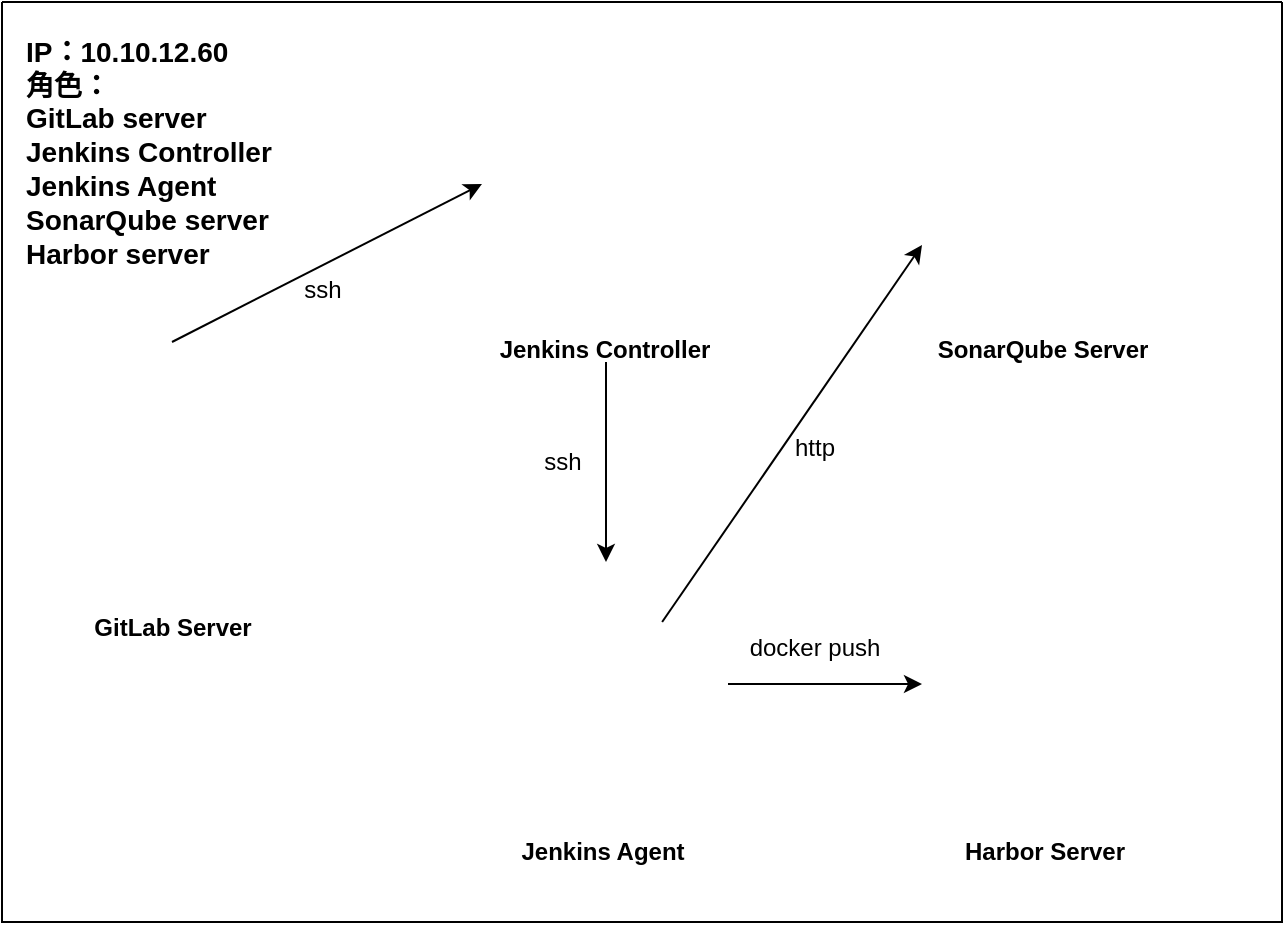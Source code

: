<mxfile version="24.7.10">
  <diagram name="第 1 页" id="wg_gsgTieRWMeHfA81Bx">
    <mxGraphModel dx="1167" dy="1144" grid="1" gridSize="10" guides="1" tooltips="1" connect="1" arrows="1" fold="1" page="1" pageScale="1" pageWidth="1169" pageHeight="827" math="0" shadow="0">
      <root>
        <mxCell id="0" />
        <mxCell id="1" parent="0" />
        <mxCell id="YKLpk6C7b-I6GeiO32yF-1" value="" style="swimlane;startSize=0;" vertex="1" parent="1">
          <mxGeometry x="100" y="240" width="640" height="460" as="geometry" />
        </mxCell>
        <mxCell id="YKLpk6C7b-I6GeiO32yF-3" value="" style="shape=image;verticalLabelPosition=bottom;labelBackgroundColor=default;verticalAlign=top;aspect=fixed;imageAspect=0;image=https://cdn-icons-png.flaticon.com/512/4380/4380600.png;" vertex="1" parent="YKLpk6C7b-I6GeiO32yF-1">
          <mxGeometry x="24" y="170" width="122" height="122" as="geometry" />
        </mxCell>
        <mxCell id="YKLpk6C7b-I6GeiO32yF-4" value="&lt;b style=&quot;font-size: 14px;&quot;&gt;&lt;font style=&quot;font-size: 14px;&quot;&gt;IP：10.10.12.60&lt;/font&gt;&lt;/b&gt;&lt;div style=&quot;font-size: 14px;&quot;&gt;&lt;b&gt;&lt;font style=&quot;font-size: 14px;&quot;&gt;角色：&lt;/font&gt;&lt;/b&gt;&lt;/div&gt;&lt;div style=&quot;font-size: 14px;&quot;&gt;&lt;b&gt;&lt;font style=&quot;font-size: 14px;&quot;&gt;GitLab server&lt;/font&gt;&lt;/b&gt;&lt;/div&gt;&lt;div style=&quot;font-size: 14px;&quot;&gt;&lt;b&gt;&lt;font style=&quot;font-size: 14px;&quot;&gt;Jenkins Controller&lt;/font&gt;&lt;/b&gt;&lt;/div&gt;&lt;div style=&quot;font-size: 14px;&quot;&gt;&lt;b style=&quot;&quot;&gt;&lt;font style=&quot;font-size: 14px;&quot;&gt;Jenkins Agent&lt;/font&gt;&lt;/b&gt;&lt;/div&gt;&lt;div style=&quot;font-size: 14px;&quot;&gt;&lt;b style=&quot;&quot;&gt;&lt;font style=&quot;font-size: 14px;&quot;&gt;SonarQube server&lt;/font&gt;&lt;/b&gt;&lt;/div&gt;&lt;div style=&quot;font-size: 14px;&quot;&gt;&lt;b&gt;Harbor server&lt;/b&gt;&lt;/div&gt;" style="text;html=1;align=left;verticalAlign=middle;resizable=0;points=[];autosize=1;strokeColor=none;fillColor=none;" vertex="1" parent="YKLpk6C7b-I6GeiO32yF-1">
          <mxGeometry x="10" y="10" width="150" height="130" as="geometry" />
        </mxCell>
        <mxCell id="YKLpk6C7b-I6GeiO32yF-5" value="GitLab Server" style="text;html=1;align=center;verticalAlign=middle;resizable=0;points=[];autosize=1;strokeColor=none;fillColor=none;fontStyle=1" vertex="1" parent="YKLpk6C7b-I6GeiO32yF-1">
          <mxGeometry x="35" y="298" width="100" height="30" as="geometry" />
        </mxCell>
        <mxCell id="YKLpk6C7b-I6GeiO32yF-6" value="" style="shape=image;verticalLabelPosition=bottom;labelBackgroundColor=default;verticalAlign=top;aspect=fixed;imageAspect=0;image=https://cdn-icons-png.flaticon.com/512/4380/4380600.png;" vertex="1" parent="YKLpk6C7b-I6GeiO32yF-1">
          <mxGeometry x="240" y="30" width="122" height="122" as="geometry" />
        </mxCell>
        <mxCell id="YKLpk6C7b-I6GeiO32yF-8" value="Jenkins Controller" style="text;html=1;align=center;verticalAlign=middle;resizable=0;points=[];autosize=1;strokeColor=none;fillColor=none;fontStyle=1" vertex="1" parent="YKLpk6C7b-I6GeiO32yF-1">
          <mxGeometry x="241" y="159" width="120" height="30" as="geometry" />
        </mxCell>
        <mxCell id="YKLpk6C7b-I6GeiO32yF-9" value="" style="shape=image;verticalLabelPosition=bottom;labelBackgroundColor=default;verticalAlign=top;aspect=fixed;imageAspect=0;image=https://cdn-icons-png.flaticon.com/512/4380/4380600.png;" vertex="1" parent="YKLpk6C7b-I6GeiO32yF-1">
          <mxGeometry x="241" y="280" width="122" height="122" as="geometry" />
        </mxCell>
        <mxCell id="YKLpk6C7b-I6GeiO32yF-10" value="Jenkins Agent" style="text;html=1;align=center;verticalAlign=middle;resizable=0;points=[];autosize=1;strokeColor=none;fillColor=none;fontStyle=1" vertex="1" parent="YKLpk6C7b-I6GeiO32yF-1">
          <mxGeometry x="250" y="410" width="100" height="30" as="geometry" />
        </mxCell>
        <mxCell id="YKLpk6C7b-I6GeiO32yF-11" value="" style="shape=image;verticalLabelPosition=bottom;labelBackgroundColor=default;verticalAlign=top;aspect=fixed;imageAspect=0;image=https://cdn-icons-png.flaticon.com/512/4380/4380600.png;" vertex="1" parent="YKLpk6C7b-I6GeiO32yF-1">
          <mxGeometry x="460" y="30" width="122" height="122" as="geometry" />
        </mxCell>
        <mxCell id="YKLpk6C7b-I6GeiO32yF-12" value="" style="shape=image;verticalLabelPosition=bottom;labelBackgroundColor=default;verticalAlign=top;aspect=fixed;imageAspect=0;image=https://cdn-icons-png.flaticon.com/512/4380/4380600.png;" vertex="1" parent="YKLpk6C7b-I6GeiO32yF-1">
          <mxGeometry x="460" y="280" width="122" height="122" as="geometry" />
        </mxCell>
        <mxCell id="YKLpk6C7b-I6GeiO32yF-13" value="SonarQube Server" style="text;html=1;align=center;verticalAlign=middle;resizable=0;points=[];autosize=1;strokeColor=none;fillColor=none;fontStyle=1" vertex="1" parent="YKLpk6C7b-I6GeiO32yF-1">
          <mxGeometry x="460" y="159" width="120" height="30" as="geometry" />
        </mxCell>
        <mxCell id="YKLpk6C7b-I6GeiO32yF-14" value="Harbor Server" style="text;html=1;align=center;verticalAlign=middle;resizable=0;points=[];autosize=1;strokeColor=none;fillColor=none;fontStyle=1" vertex="1" parent="YKLpk6C7b-I6GeiO32yF-1">
          <mxGeometry x="471" y="410" width="100" height="30" as="geometry" />
        </mxCell>
        <mxCell id="YKLpk6C7b-I6GeiO32yF-15" value="" style="endArrow=classic;html=1;rounded=0;exitX=0.5;exitY=0;exitDx=0;exitDy=0;entryX=0;entryY=0.5;entryDx=0;entryDy=0;" edge="1" parent="YKLpk6C7b-I6GeiO32yF-1" source="YKLpk6C7b-I6GeiO32yF-3" target="YKLpk6C7b-I6GeiO32yF-6">
          <mxGeometry width="50" height="50" relative="1" as="geometry">
            <mxPoint x="460" y="260" as="sourcePoint" />
            <mxPoint x="510" y="210" as="targetPoint" />
          </mxGeometry>
        </mxCell>
        <mxCell id="YKLpk6C7b-I6GeiO32yF-17" value="" style="endArrow=classic;html=1;rounded=0;entryX=0.5;entryY=0;entryDx=0;entryDy=0;" edge="1" parent="YKLpk6C7b-I6GeiO32yF-1" target="YKLpk6C7b-I6GeiO32yF-9">
          <mxGeometry width="50" height="50" relative="1" as="geometry">
            <mxPoint x="302" y="180" as="sourcePoint" />
            <mxPoint x="510" y="210" as="targetPoint" />
          </mxGeometry>
        </mxCell>
        <mxCell id="YKLpk6C7b-I6GeiO32yF-18" value="ssh" style="text;html=1;align=center;verticalAlign=middle;resizable=0;points=[];autosize=1;strokeColor=none;fillColor=none;" vertex="1" parent="YKLpk6C7b-I6GeiO32yF-1">
          <mxGeometry x="260" y="215" width="40" height="30" as="geometry" />
        </mxCell>
        <mxCell id="YKLpk6C7b-I6GeiO32yF-19" value="" style="endArrow=classic;html=1;rounded=0;exitX=1;exitY=0.5;exitDx=0;exitDy=0;entryX=0;entryY=0.5;entryDx=0;entryDy=0;" edge="1" parent="YKLpk6C7b-I6GeiO32yF-1" source="YKLpk6C7b-I6GeiO32yF-9" target="YKLpk6C7b-I6GeiO32yF-12">
          <mxGeometry width="50" height="50" relative="1" as="geometry">
            <mxPoint x="460" y="260" as="sourcePoint" />
            <mxPoint x="510" y="210" as="targetPoint" />
          </mxGeometry>
        </mxCell>
        <mxCell id="YKLpk6C7b-I6GeiO32yF-20" value="docker push" style="text;html=1;align=center;verticalAlign=middle;resizable=0;points=[];autosize=1;strokeColor=none;fillColor=none;" vertex="1" parent="YKLpk6C7b-I6GeiO32yF-1">
          <mxGeometry x="361" y="308" width="90" height="30" as="geometry" />
        </mxCell>
        <mxCell id="YKLpk6C7b-I6GeiO32yF-21" value="" style="endArrow=classic;html=1;rounded=0;exitX=0.73;exitY=0.246;exitDx=0;exitDy=0;exitPerimeter=0;entryX=0;entryY=0.75;entryDx=0;entryDy=0;" edge="1" parent="YKLpk6C7b-I6GeiO32yF-1" source="YKLpk6C7b-I6GeiO32yF-9" target="YKLpk6C7b-I6GeiO32yF-11">
          <mxGeometry width="50" height="50" relative="1" as="geometry">
            <mxPoint x="460" y="260" as="sourcePoint" />
            <mxPoint x="510" y="210" as="targetPoint" />
          </mxGeometry>
        </mxCell>
        <mxCell id="YKLpk6C7b-I6GeiO32yF-22" value="http" style="text;html=1;align=center;verticalAlign=middle;resizable=0;points=[];autosize=1;strokeColor=none;fillColor=none;" vertex="1" parent="YKLpk6C7b-I6GeiO32yF-1">
          <mxGeometry x="386" y="208" width="40" height="30" as="geometry" />
        </mxCell>
        <mxCell id="YKLpk6C7b-I6GeiO32yF-16" value="ssh" style="text;html=1;align=center;verticalAlign=middle;resizable=0;points=[];autosize=1;strokeColor=none;fillColor=none;" vertex="1" parent="YKLpk6C7b-I6GeiO32yF-1">
          <mxGeometry x="140" y="129" width="40" height="30" as="geometry" />
        </mxCell>
      </root>
    </mxGraphModel>
  </diagram>
</mxfile>
